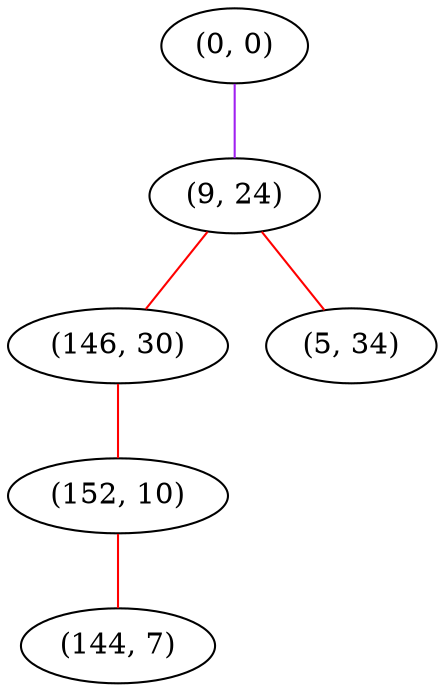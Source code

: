 graph "" {
"(0, 0)";
"(9, 24)";
"(146, 30)";
"(5, 34)";
"(152, 10)";
"(144, 7)";
"(0, 0)" -- "(9, 24)"  [color=purple, key=0, weight=4];
"(9, 24)" -- "(146, 30)"  [color=red, key=0, weight=1];
"(9, 24)" -- "(5, 34)"  [color=red, key=0, weight=1];
"(146, 30)" -- "(152, 10)"  [color=red, key=0, weight=1];
"(152, 10)" -- "(144, 7)"  [color=red, key=0, weight=1];
}
